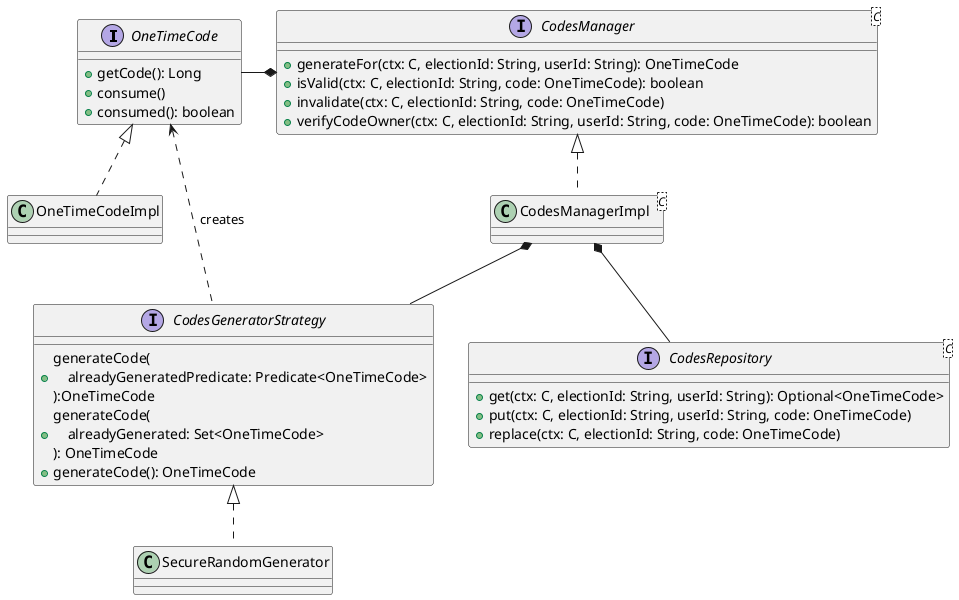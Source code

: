 @startuml codes-design

interface OneTimeCode {
    +getCode(): Long
    +consume()
    +consumed(): boolean
}

class OneTimeCodeImpl implements OneTimeCode

interface CodesGeneratorStrategy {
    +generateCode(\n    alreadyGeneratedPredicate: Predicate<OneTimeCode>\n):OneTimeCode
    +generateCode(\n    alreadyGenerated: Set<OneTimeCode>\n): OneTimeCode
    +generateCode(): OneTimeCode
}
CodesGeneratorStrategy .up.> OneTimeCode : creates

class SecureRandomGenerator implements CodesGeneratorStrategy

interface CodesRepository<C> {
    +get(ctx: C, electionId: String, userId: String): Optional<OneTimeCode>
    +put(ctx: C, electionId: String, userId: String, code: OneTimeCode)
    +replace(ctx: C, electionId: String, code: OneTimeCode)
}

interface CodesManager<C> {
    +generateFor(ctx: C, electionId: String, userId: String): OneTimeCode
    +isValid(ctx: C, electionId: String, code: OneTimeCode): boolean
    +invalidate(ctx: C, electionId: String, code: OneTimeCode)
    +verifyCodeOwner(ctx: C, electionId: String, userId: String, code: OneTimeCode): boolean
}

class CodesManagerImpl<C> implements CodesManager
CodesManager *-left-- OneTimeCode
CodesManagerImpl *-- CodesRepository
CodesManagerImpl *-- CodesGeneratorStrategy

@enduml
